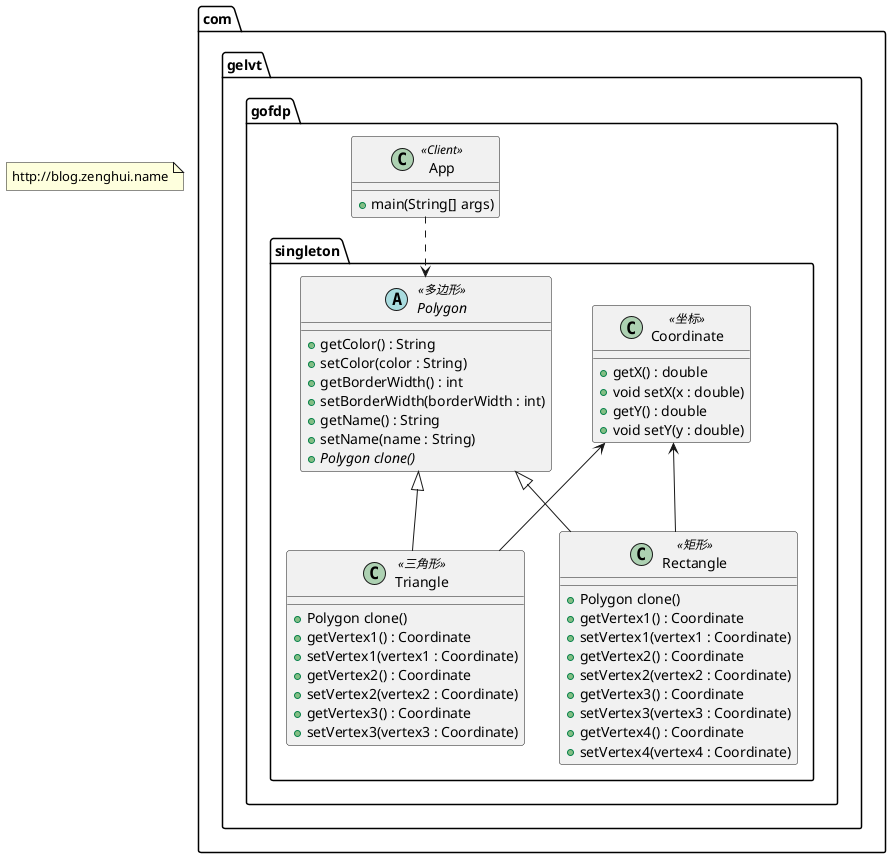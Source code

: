 @startuml

package com.gelvt.gofdp.singleton{

    class Coordinate <<坐标>>{
        + getX() : double
        + void setX(x : double)
        + getY() : double
        + void setY(y : double)
    }

    abstract class Polygon <<多边形>> {
        + getColor() : String
        + setColor(color : String)
        + getBorderWidth() : int
        + setBorderWidth(borderWidth : int)
        + getName() : String
        + setName(name : String)
        + {abstract} Polygon clone()
    }

    class Triangle <<三角形>> {
        + Polygon clone()
        + getVertex1() : Coordinate
        + setVertex1(vertex1 : Coordinate)
        + getVertex2() : Coordinate
        + setVertex2(vertex2 : Coordinate)
        + getVertex3() : Coordinate
        + setVertex3(vertex3 : Coordinate)
    }

    class Rectangle <<矩形>>{
        + Polygon clone()
        + getVertex1() : Coordinate
        + setVertex1(vertex1 : Coordinate)
        + getVertex2() : Coordinate
        + setVertex2(vertex2 : Coordinate)
        + getVertex3() : Coordinate
        + setVertex3(vertex3 : Coordinate)
        + getVertex4() : Coordinate
        + setVertex4(vertex4 : Coordinate)
    }

    Polygon <|-- Triangle
    Polygon <|-- Rectangle
    Coordinate <-- Triangle
    Coordinate <-- Rectangle

}

package com.gelvt.gofdp{
    class App <<Client>>{
        + main(String[] args)
    }
}

App ..> Polygon


note "http://blog.zenghui.name" as copyright

@enduml